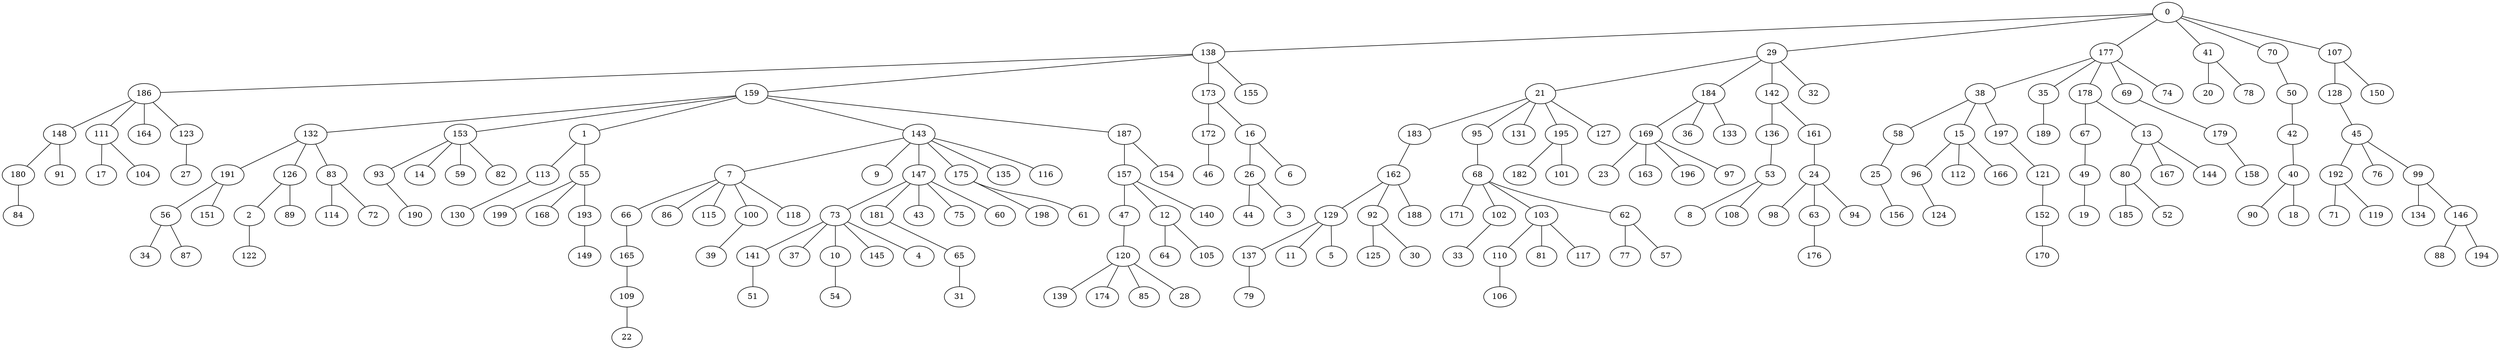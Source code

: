 graph {
0  [Label = "0 (0.00)"]
138  [Label = "138 (21.04)"]
29  [Label = "29 (25.17)"]
186  [Label = "186 (34.81)"]
159  [Label = "159 (47.39)"]
173  [Label = "173 (55.82)"]
177  [Label = "177 (61.49)"]
21  [Label = "21 (63.42)"]
132  [Label = "132 (73.74)"]
41  [Label = "41 (75.27)"]
183  [Label = "183 (83.63)"]
153  [Label = "153 (86.11)"]
184  [Label = "184 (86.36)"]
1  [Label = "1 (88.40)"]
95  [Label = "95 (88.75)"]
143  [Label = "143 (90.88)"]
70  [Label = "70 (91.33)"]
148  [Label = "148 (91.54)"]
38  [Label = "38 (93.89)"]
187  [Label = "187 (94.08)"]
142  [Label = "142 (96.42)"]
107  [Label = "107 (96.96)"]
68  [Label = "68 (97.26)"]
162  [Label = "162 (103.54)"]
113  [Label = "113 (106.70)"]
35  [Label = "35 (107.03)"]
128  [Label = "128 (107.65)"]
7  [Label = "7 (108.22)"]
9  [Label = "9 (111.85)"]
58  [Label = "58 (112.59)"]
32  [Label = "32 (113.11)"]
147  [Label = "147 (116.78)"]
169  [Label = "169 (117.22)"]
136  [Label = "136 (117.41)"]
155  [Label = "155 (117.90)"]
172  [Label = "172 (119.39)"]
171  [Label = "171 (120.19)"]
191  [Label = "191 (123.08)"]
45  [Label = "45 (123.93)"]
131  [Label = "131 (125.48)"]
102  [Label = "102 (128.48)"]
73  [Label = "73 (128.79)"]
15  [Label = "15 (129.55)"]
129  [Label = "129 (131.35)"]
161  [Label = "161 (131.97)"]
53  [Label = "53 (134.29)"]
157  [Label = "157 (134.31)"]
181  [Label = "181 (134.86)"]
93  [Label = "93 (136.45)"]
55  [Label = "55 (137.82)"]
111  [Label = "111 (138.10)"]
96  [Label = "96 (139.58)"]
175  [Label = "175 (141.28)"]
20  [Label = "20 (141.36)"]
47  [Label = "47 (144.48)"]
189  [Label = "189 (144.98)"]
24  [Label = "24 (145.68)"]
16  [Label = "16 (145.94)"]
126  [Label = "126 (146.12)"]
197  [Label = "197 (146.81)"]
66  [Label = "66 (148.04)"]
83  [Label = "83 (149.10)"]
137  [Label = "137 (150.46)"]
12  [Label = "12 (151.45)"]
50  [Label = "50 (152.50)"]
180  [Label = "180 (154.03)"]
14  [Label = "14 (155.12)"]
78  [Label = "78 (157.37)"]
120  [Label = "120 (157.87)"]
178  [Label = "178 (158.18)"]
199  [Label = "199 (158.35)"]
150  [Label = "150 (158.98)"]
135  [Label = "135 (159.51)"]
141  [Label = "141 (160.04)"]
195  [Label = "195 (160.58)"]
36  [Label = "36 (160.73)"]
91  [Label = "91 (160.89)"]
86  [Label = "86 (161.43)"]
23  [Label = "23 (161.72)"]
56  [Label = "56 (164.48)"]
42  [Label = "42 (164.87)"]
112  [Label = "112 (165.12)"]
198  [Label = "198 (165.18)"]
192  [Label = "192 (165.54)"]
164  [Label = "164 (166.15)"]
114  [Label = "114 (166.47)"]
154  [Label = "154 (166.85)"]
25  [Label = "25 (166.96)"]
98  [Label = "98 (167.00)"]
69  [Label = "69 (167.16)"]
103  [Label = "103 (167.54)"]
2  [Label = "2 (168.75)"]
62  [Label = "62 (168.87)"]
127  [Label = "127 (168.97)"]
76  [Label = "76 (169.23)"]
67  [Label = "67 (169.32)"]
59  [Label = "59 (169.49)"]
165  [Label = "165 (169.62)"]
92  [Label = "92 (169.90)"]
99  [Label = "99 (170.07)"]
46  [Label = "46 (171.71)"]
139  [Label = "139 (172.19)"]
26  [Label = "26 (173.07)"]
188  [Label = "188 (173.37)"]
79  [Label = "79 (174.42)"]
8  [Label = "8 (174.42)"]
123  [Label = "123 (174.51)"]
174  [Label = "174 (174.72)"]
115  [Label = "115 (175.31)"]
156  [Label = "156 (175.78)"]
140  [Label = "140 (176.36)"]
40  [Label = "40 (176.94)"]
163  [Label = "163 (177.80)"]
85  [Label = "85 (178.12)"]
51  [Label = "51 (178.32)"]
116  [Label = "116 (178.33)"]
71  [Label = "71 (179.84)"]
11  [Label = "11 (180.12)"]
13  [Label = "13 (180.14)"]
124  [Label = "124 (182.29)"]
151  [Label = "151 (182.57)"]
65  [Label = "65 (182.61)"]
27  [Label = "27 (183.21)"]
49  [Label = "49 (183.26)"]
196  [Label = "196 (183.82)"]
17  [Label = "17 (185.15)"]
63  [Label = "63 (185.15)"]
44  [Label = "44 (186.70)"]
134  [Label = "134 (187.54)"]
121  [Label = "121 (187.69)"]
28  [Label = "28 (187.69)"]
190  [Label = "190 (188.77)"]
133  [Label = "133 (189.85)"]
179  [Label = "179 (190.39)"]
80  [Label = "80 (191.32)"]
37  [Label = "37 (191.94)"]
74  [Label = "74 (193.03)"]
6  [Label = "6 (193.52)"]
33  [Label = "33 (193.53)"]
61  [Label = "61 (193.81)"]
97  [Label = "97 (194.24)"]
10  [Label = "10 (195.80)"]
108  [Label = "108 (196.00)"]
110  [Label = "110 (196.15)"]
146  [Label = "146 (196.71)"]
168  [Label = "168 (197.38)"]
119  [Label = "119 (197.44)"]
3  [Label = "3 (199.17)"]
130  [Label = "130 (199.45)"]
176  [Label = "176 (199.59)"]
34  [Label = "34 (199.71)"]
152  [Label = "152 (200.73)"]
81  [Label = "81 (201.15)"]
193  [Label = "193 (202.99)"]
64  [Label = "64 (203.86)"]
185  [Label = "185 (206.40)"]
125  [Label = "125 (206.68)"]
82  [Label = "82 (207.30)"]
72  [Label = "72 (207.92)"]
88  [Label = "88 (208.48)"]
194  [Label = "194 (209.00)"]
117  [Label = "117 (209.16)"]
43  [Label = "43 (213.36)"]
84  [Label = "84 (214.12)"]
75  [Label = "75 (214.57)"]
145  [Label = "145 (214.57)"]
90  [Label = "90 (217.96)"]
77  [Label = "77 (221.79)"]
122  [Label = "122 (225.99)"]
182  [Label = "182 (228.34)"]
100  [Label = "100 (228.47)"]
4  [Label = "4 (229.91)"]
118  [Label = "118 (230.79)"]
5  [Label = "5 (232.64)"]
106  [Label = "106 (232.73)"]
167  [Label = "167 (236.48)"]
52  [Label = "52 (238.95)"]
158  [Label = "158 (240.27)"]
94  [Label = "94 (241.54)"]
57  [Label = "57 (242.62)"]
39  [Label = "39 (245.11)"]
170  [Label = "170 (245.80)"]
30  [Label = "30 (246.11)"]
31  [Label = "31 (247.08)"]
54  [Label = "54 (254.32)"]
105  [Label = "105 (257.22)"]
89  [Label = "89 (257.78)"]
104  [Label = "104 (260.39)"]
60  [Label = "60 (266.41)"]
166  [Label = "166 (270.17)"]
144  [Label = "144 (272.69)"]
87  [Label = "87 (274.90)"]
109  [Label = "109 (277.96)"]
101  [Label = "101 (280.64)"]
22  [Label = "22 (288.12)"]
18  [Label = "18 (292.93)"]
149  [Label = "149 (300.74)"]
19  [Label = "19 (301.11)"]

0--138  [Label = "21.04"]
0--29  [Label = "25.17"]
138--186  [Label = "13.77"]
138--159  [Label = "26.35"]
138--173  [Label = "34.78"]
0--177  [Label = "61.49"]
29--21  [Label = "38.25"]
159--132  [Label = "26.35"]
0--41  [Label = "75.27"]
21--183  [Label = "20.22"]
159--153  [Label = "38.72"]
29--184  [Label = "61.19"]
159--1  [Label = "41.01"]
21--95  [Label = "25.33"]
159--143  [Label = "43.49"]
0--70  [Label = "91.33"]
186--148  [Label = "56.73"]
177--38  [Label = "32.40"]
159--187  [Label = "46.69"]
29--142  [Label = "71.25"]
0--107  [Label = "96.96"]
95--68  [Label = "8.52"]
183--162  [Label = "19.90"]
1--113  [Label = "18.30"]
177--35  [Label = "45.54"]
107--128  [Label = "10.69"]
143--7  [Label = "17.33"]
143--9  [Label = "20.97"]
38--58  [Label = "18.70"]
29--32  [Label = "87.94"]
143--147  [Label = "25.89"]
184--169  [Label = "30.86"]
142--136  [Label = "20.99"]
138--155  [Label = "96.86"]
173--172  [Label = "63.57"]
68--171  [Label = "22.92"]
132--191  [Label = "49.34"]
128--45  [Label = "16.27"]
21--131  [Label = "62.06"]
68--102  [Label = "31.21"]
147--73  [Label = "12.01"]
38--15  [Label = "35.67"]
162--129  [Label = "27.81"]
142--161  [Label = "35.55"]
136--53  [Label = "16.88"]
187--157  [Label = "40.23"]
147--181  [Label = "18.08"]
153--93  [Label = "50.35"]
1--55  [Label = "49.42"]
186--111  [Label = "103.29"]
15--96  [Label = "10.02"]
143--175  [Label = "50.39"]
41--20  [Label = "66.09"]
157--47  [Label = "10.17"]
35--189  [Label = "37.94"]
161--24  [Label = "13.71"]
173--16  [Label = "90.13"]
132--126  [Label = "72.37"]
38--197  [Label = "52.92"]
7--66  [Label = "39.82"]
132--83  [Label = "75.35"]
129--137  [Label = "19.12"]
157--12  [Label = "17.14"]
70--50  [Label = "61.17"]
148--180  [Label = "62.49"]
153--14  [Label = "69.01"]
41--78  [Label = "82.10"]
47--120  [Label = "13.38"]
177--178  [Label = "96.69"]
55--199  [Label = "20.53"]
107--150  [Label = "62.02"]
143--135  [Label = "68.62"]
73--141  [Label = "31.25"]
21--195  [Label = "97.16"]
184--36  [Label = "74.37"]
148--91  [Label = "69.35"]
7--86  [Label = "53.22"]
169--23  [Label = "44.50"]
191--56  [Label = "41.39"]
50--42  [Label = "12.37"]
15--112  [Label = "35.57"]
175--198  [Label = "23.91"]
45--192  [Label = "41.62"]
186--164  [Label = "131.34"]
83--114  [Label = "17.37"]
187--154  [Label = "72.76"]
58--25  [Label = "54.37"]
24--98  [Label = "21.32"]
177--69  [Label = "105.67"]
68--103  [Label = "70.27"]
126--2  [Label = "22.64"]
68--62  [Label = "71.61"]
21--127  [Label = "105.55"]
45--76  [Label = "45.30"]
178--67  [Label = "11.14"]
153--59  [Label = "83.38"]
66--165  [Label = "21.58"]
162--92  [Label = "66.36"]
45--99  [Label = "46.14"]
172--46  [Label = "52.32"]
120--139  [Label = "14.32"]
16--26  [Label = "27.13"]
162--188  [Label = "69.83"]
137--79  [Label = "23.96"]
53--8  [Label = "40.13"]
186--123  [Label = "139.70"]
120--174  [Label = "16.86"]
7--115  [Label = "67.09"]
25--156  [Label = "8.82"]
157--140  [Label = "42.04"]
42--40  [Label = "12.07"]
169--163  [Label = "60.57"]
120--85  [Label = "20.25"]
141--51  [Label = "18.29"]
143--116  [Label = "87.45"]
192--71  [Label = "14.29"]
129--11  [Label = "48.77"]
178--13  [Label = "21.96"]
96--124  [Label = "42.71"]
191--151  [Label = "59.48"]
181--65  [Label = "47.75"]
123--27  [Label = "8.70"]
67--49  [Label = "13.93"]
169--196  [Label = "66.60"]
111--17  [Label = "47.05"]
24--63  [Label = "39.48"]
26--44  [Label = "13.63"]
99--134  [Label = "17.48"]
197--121  [Label = "40.88"]
120--28  [Label = "29.83"]
93--190  [Label = "52.31"]
184--133  [Label = "103.49"]
69--179  [Label = "23.23"]
13--80  [Label = "11.17"]
73--37  [Label = "63.15"]
177--74  [Label = "131.54"]
16--6  [Label = "47.58"]
102--33  [Label = "65.05"]
175--61  [Label = "52.53"]
169--97  [Label = "77.02"]
73--10  [Label = "67.01"]
53--108  [Label = "61.71"]
103--110  [Label = "28.61"]
99--146  [Label = "26.64"]
55--168  [Label = "59.56"]
192--119  [Label = "31.90"]
26--3  [Label = "26.10"]
113--130  [Label = "92.75"]
63--176  [Label = "14.43"]
56--34  [Label = "35.24"]
121--152  [Label = "13.04"]
103--81  [Label = "33.61"]
55--193  [Label = "65.17"]
12--64  [Label = "52.41"]
80--185  [Label = "15.08"]
92--125  [Label = "36.78"]
153--82  [Label = "121.20"]
83--72  [Label = "58.83"]
146--88  [Label = "11.77"]
146--194  [Label = "12.29"]
103--117  [Label = "41.62"]
147--43  [Label = "96.58"]
180--84  [Label = "60.10"]
147--75  [Label = "97.79"]
73--145  [Label = "85.78"]
40--90  [Label = "41.02"]
62--77  [Label = "52.92"]
2--122  [Label = "57.23"]
195--182  [Label = "67.76"]
7--100  [Label = "120.25"]
73--4  [Label = "101.12"]
7--118  [Label = "122.58"]
129--5  [Label = "101.29"]
110--106  [Label = "36.58"]
13--167  [Label = "56.34"]
80--52  [Label = "47.64"]
179--158  [Label = "49.87"]
24--94  [Label = "95.87"]
62--57  [Label = "73.75"]
100--39  [Label = "16.64"]
152--170  [Label = "45.07"]
92--30  [Label = "76.21"]
65--31  [Label = "64.47"]
10--54  [Label = "58.52"]
12--105  [Label = "105.77"]
126--89  [Label = "111.66"]
111--104  [Label = "122.29"]
147--60  [Label = "149.63"]
15--166  [Label = "140.62"]
13--144  [Label = "92.55"]
56--87  [Label = "110.42"]
165--109  [Label = "108.34"]
195--101  [Label = "120.06"]
109--22  [Label = "10.16"]
40--18  [Label = "115.99"]
193--149  [Label = "97.75"]
49--19  [Label = "117.85"]
}

